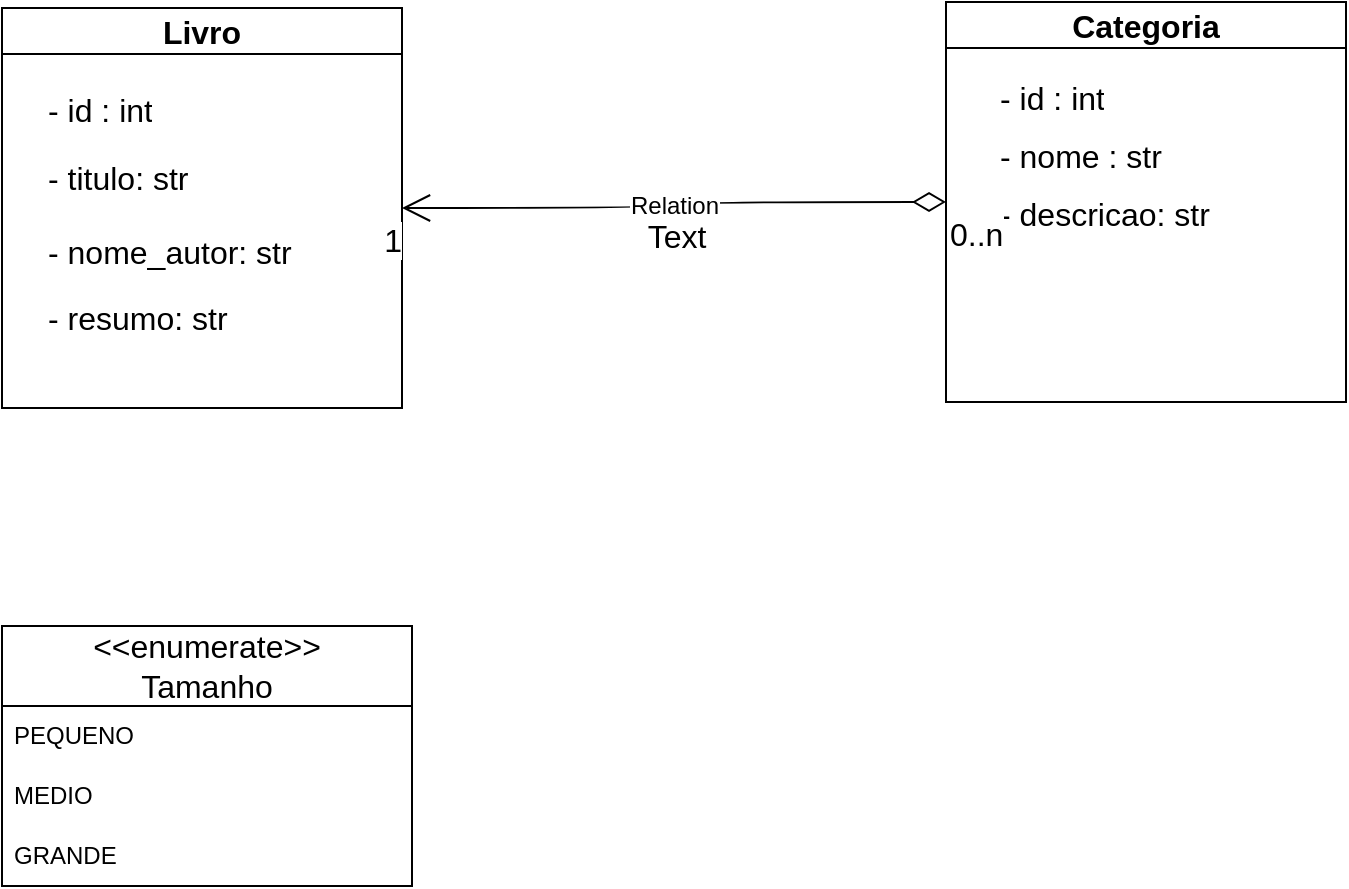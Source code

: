 <mxfile version="22.1.3" type="github">
  <diagram name="Página-1" id="6NMN6T1re0LM4AbhH7DN">
    <mxGraphModel dx="1290" dy="566" grid="0" gridSize="10" guides="1" tooltips="1" connect="1" arrows="1" fold="1" page="0" pageScale="1" pageWidth="827" pageHeight="1169" math="0" shadow="0">
      <root>
        <mxCell id="0" />
        <mxCell id="1" parent="0" />
        <mxCell id="rWQZ6nBazz-qRqC81-xw-2" value="Livro" style="swimlane;whiteSpace=wrap;html=1;fontSize=16;" parent="1" vertex="1">
          <mxGeometry x="100" y="99" width="200" height="200" as="geometry" />
        </mxCell>
        <mxCell id="rWQZ6nBazz-qRqC81-xw-14" value="- id : int" style="text;strokeColor=none;fillColor=none;align=left;verticalAlign=top;spacingLeft=4;spacingRight=4;overflow=hidden;rotatable=0;points=[[0,0.5],[1,0.5]];portConstraint=eastwest;whiteSpace=wrap;html=1;fontSize=16;" parent="rWQZ6nBazz-qRqC81-xw-2" vertex="1">
          <mxGeometry x="17" y="35" width="100" height="26" as="geometry" />
        </mxCell>
        <mxCell id="rWQZ6nBazz-qRqC81-xw-18" value="- titulo: str" style="text;strokeColor=none;fillColor=none;align=left;verticalAlign=top;spacingLeft=4;spacingRight=4;overflow=hidden;rotatable=0;points=[[0,0.5],[1,0.5]];portConstraint=eastwest;whiteSpace=wrap;html=1;fontSize=16;" parent="rWQZ6nBazz-qRqC81-xw-2" vertex="1">
          <mxGeometry x="17" y="69" width="158" height="26" as="geometry" />
        </mxCell>
        <mxCell id="rWQZ6nBazz-qRqC81-xw-19" value="- nome_autor: str" style="text;strokeColor=none;fillColor=none;align=left;verticalAlign=top;spacingLeft=4;spacingRight=4;overflow=hidden;rotatable=0;points=[[0,0.5],[1,0.5]];portConstraint=eastwest;whiteSpace=wrap;html=1;fontSize=16;" parent="rWQZ6nBazz-qRqC81-xw-2" vertex="1">
          <mxGeometry x="17" y="106" width="158" height="28" as="geometry" />
        </mxCell>
        <mxCell id="rWQZ6nBazz-qRqC81-xw-20" value="-&amp;nbsp;resumo: str" style="text;strokeColor=none;fillColor=none;align=left;verticalAlign=top;spacingLeft=4;spacingRight=4;overflow=hidden;rotatable=0;points=[[0,0.5],[1,0.5]];portConstraint=eastwest;whiteSpace=wrap;html=1;fontSize=16;" parent="rWQZ6nBazz-qRqC81-xw-2" vertex="1">
          <mxGeometry x="17" y="139" width="158" height="26" as="geometry" />
        </mxCell>
        <mxCell id="rWQZ6nBazz-qRqC81-xw-4" value="Categoria" style="swimlane;whiteSpace=wrap;html=1;fontSize=16;" parent="1" vertex="1">
          <mxGeometry x="572" y="96" width="200" height="200" as="geometry" />
        </mxCell>
        <mxCell id="rWQZ6nBazz-qRqC81-xw-15" value="- id : int" style="text;strokeColor=none;fillColor=none;align=left;verticalAlign=top;spacingLeft=4;spacingRight=4;overflow=hidden;rotatable=0;points=[[0,0.5],[1,0.5]];portConstraint=eastwest;whiteSpace=wrap;html=1;fontSize=16;" parent="rWQZ6nBazz-qRqC81-xw-4" vertex="1">
          <mxGeometry x="21" y="32" width="158" height="26" as="geometry" />
        </mxCell>
        <mxCell id="rWQZ6nBazz-qRqC81-xw-16" value="- nome : str" style="text;strokeColor=none;fillColor=none;align=left;verticalAlign=top;spacingLeft=4;spacingRight=4;overflow=hidden;rotatable=0;points=[[0,0.5],[1,0.5]];portConstraint=eastwest;whiteSpace=wrap;html=1;fontSize=16;" parent="rWQZ6nBazz-qRqC81-xw-4" vertex="1">
          <mxGeometry x="21" y="61" width="158" height="26" as="geometry" />
        </mxCell>
        <mxCell id="rWQZ6nBazz-qRqC81-xw-17" value="- descricao: str" style="text;strokeColor=none;fillColor=none;align=left;verticalAlign=top;spacingLeft=4;spacingRight=4;overflow=hidden;rotatable=0;points=[[0,0.5],[1,0.5]];portConstraint=eastwest;whiteSpace=wrap;html=1;fontSize=16;" parent="rWQZ6nBazz-qRqC81-xw-4" vertex="1">
          <mxGeometry x="21" y="90" width="158" height="26" as="geometry" />
        </mxCell>
        <mxCell id="rWQZ6nBazz-qRqC81-xw-8" value="Relation" style="endArrow=open;html=1;endSize=12;startArrow=diamondThin;startSize=14;startFill=0;edgeStyle=orthogonalEdgeStyle;rounded=0;fontSize=12;curved=1;exitX=0;exitY=0.5;exitDx=0;exitDy=0;entryX=1;entryY=0.5;entryDx=0;entryDy=0;" parent="1" source="rWQZ6nBazz-qRqC81-xw-4" target="rWQZ6nBazz-qRqC81-xw-2" edge="1">
          <mxGeometry relative="1" as="geometry">
            <mxPoint x="280" y="362" as="sourcePoint" />
            <mxPoint x="440" y="362" as="targetPoint" />
          </mxGeometry>
        </mxCell>
        <mxCell id="rWQZ6nBazz-qRqC81-xw-9" value="0..n" style="edgeLabel;resizable=0;html=1;align=left;verticalAlign=top;fontSize=16;" parent="rWQZ6nBazz-qRqC81-xw-8" connectable="0" vertex="1">
          <mxGeometry x="-1" relative="1" as="geometry" />
        </mxCell>
        <mxCell id="rWQZ6nBazz-qRqC81-xw-10" value="1" style="edgeLabel;resizable=0;html=1;align=right;verticalAlign=top;fontSize=16;" parent="rWQZ6nBazz-qRqC81-xw-8" connectable="0" vertex="1">
          <mxGeometry x="1" relative="1" as="geometry" />
        </mxCell>
        <mxCell id="rWQZ6nBazz-qRqC81-xw-11" value="Text" style="edgeLabel;html=1;align=center;verticalAlign=middle;resizable=0;points=[];fontSize=16;" parent="rWQZ6nBazz-qRqC81-xw-8" vertex="1" connectable="0">
          <mxGeometry x="-0.015" y="17" relative="1" as="geometry">
            <mxPoint as="offset" />
          </mxGeometry>
        </mxCell>
        <mxCell id="cDAbdLEeagyEUdNZNR67-1" value="&lt;font style=&quot;font-size: 16px;&quot;&gt;&amp;lt;&amp;lt;enumerate&amp;gt;&amp;gt;&lt;br&gt;Tamanho&lt;/font&gt;" style="swimlane;fontStyle=0;childLayout=stackLayout;horizontal=1;startSize=40;horizontalStack=0;resizeParent=1;resizeParentMax=0;resizeLast=0;collapsible=1;marginBottom=0;whiteSpace=wrap;html=1;" vertex="1" parent="1">
          <mxGeometry x="100" y="408" width="205" height="130" as="geometry" />
        </mxCell>
        <mxCell id="cDAbdLEeagyEUdNZNR67-2" value="PEQUENO" style="text;strokeColor=none;fillColor=none;align=left;verticalAlign=middle;spacingLeft=4;spacingRight=4;overflow=hidden;points=[[0,0.5],[1,0.5]];portConstraint=eastwest;rotatable=0;whiteSpace=wrap;html=1;" vertex="1" parent="cDAbdLEeagyEUdNZNR67-1">
          <mxGeometry y="40" width="205" height="30" as="geometry" />
        </mxCell>
        <mxCell id="cDAbdLEeagyEUdNZNR67-3" value="MEDIO" style="text;strokeColor=none;fillColor=none;align=left;verticalAlign=middle;spacingLeft=4;spacingRight=4;overflow=hidden;points=[[0,0.5],[1,0.5]];portConstraint=eastwest;rotatable=0;whiteSpace=wrap;html=1;" vertex="1" parent="cDAbdLEeagyEUdNZNR67-1">
          <mxGeometry y="70" width="205" height="30" as="geometry" />
        </mxCell>
        <mxCell id="cDAbdLEeagyEUdNZNR67-4" value="GRANDE" style="text;strokeColor=none;fillColor=none;align=left;verticalAlign=middle;spacingLeft=4;spacingRight=4;overflow=hidden;points=[[0,0.5],[1,0.5]];portConstraint=eastwest;rotatable=0;whiteSpace=wrap;html=1;" vertex="1" parent="cDAbdLEeagyEUdNZNR67-1">
          <mxGeometry y="100" width="205" height="30" as="geometry" />
        </mxCell>
      </root>
    </mxGraphModel>
  </diagram>
</mxfile>
